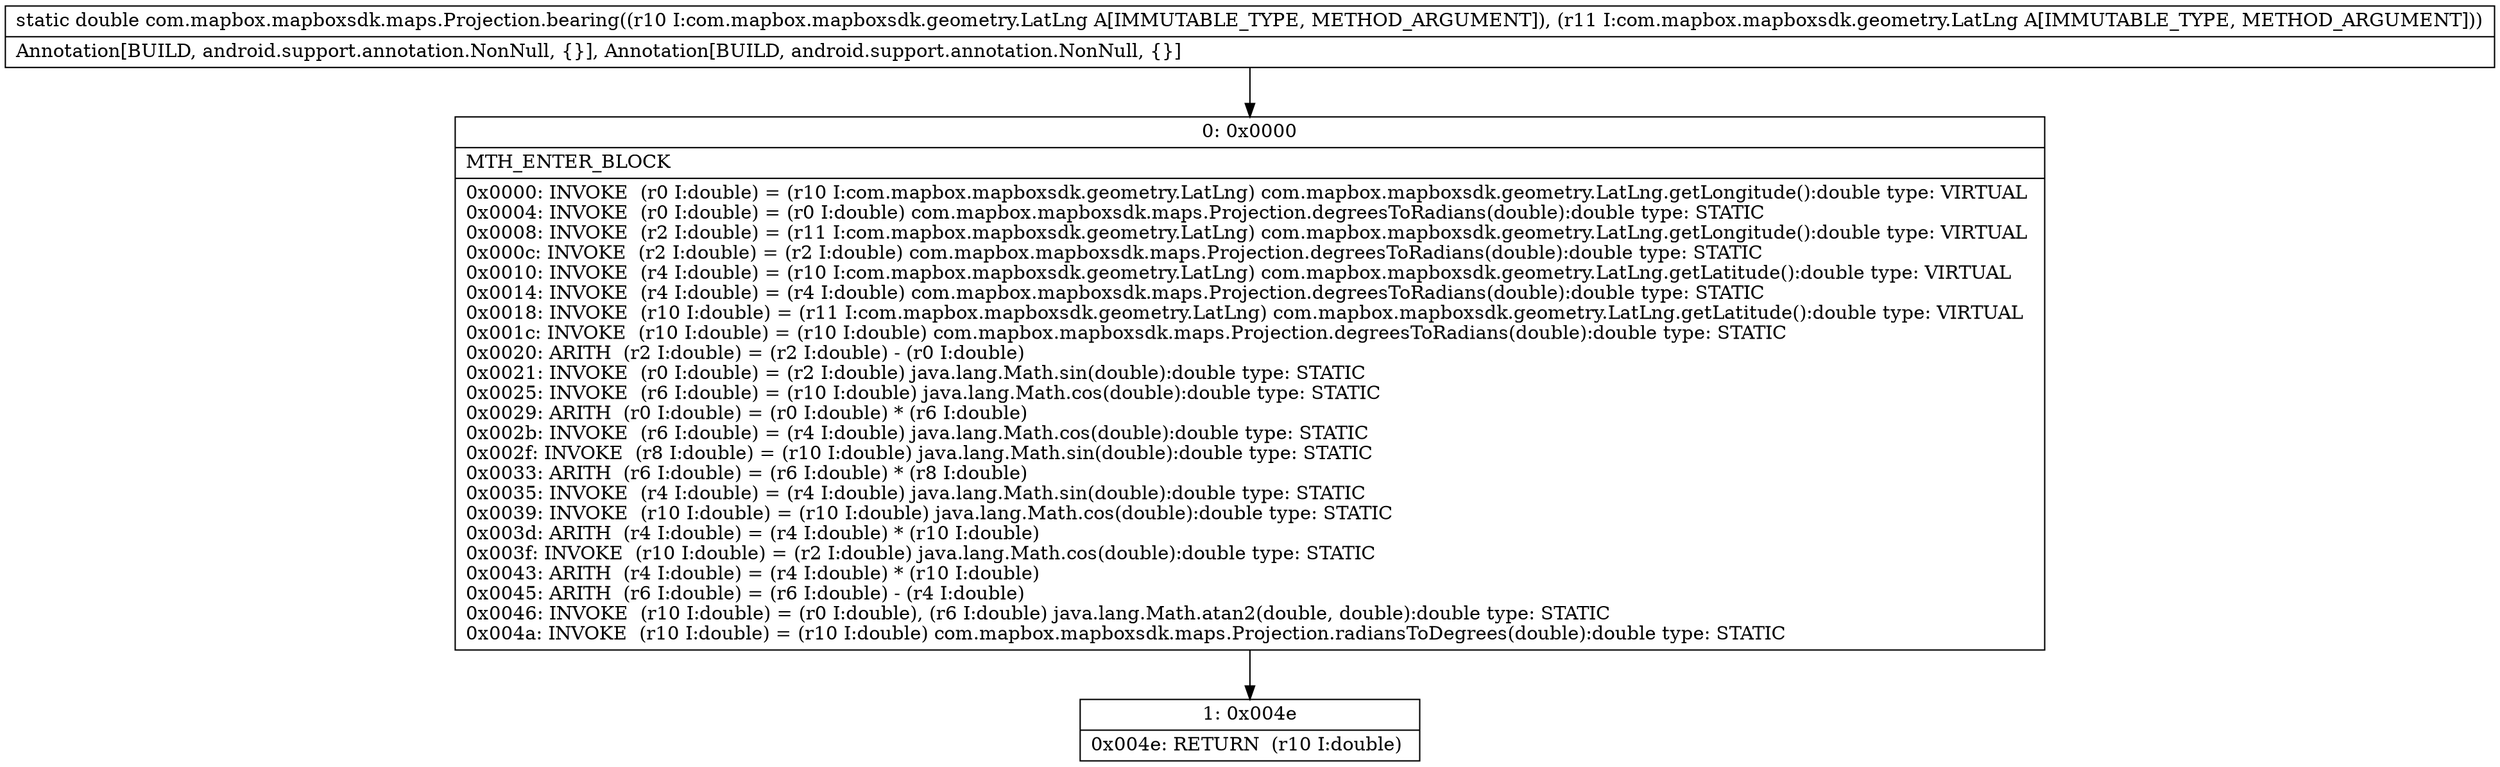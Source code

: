 digraph "CFG forcom.mapbox.mapboxsdk.maps.Projection.bearing(Lcom\/mapbox\/mapboxsdk\/geometry\/LatLng;Lcom\/mapbox\/mapboxsdk\/geometry\/LatLng;)D" {
Node_0 [shape=record,label="{0\:\ 0x0000|MTH_ENTER_BLOCK\l|0x0000: INVOKE  (r0 I:double) = (r10 I:com.mapbox.mapboxsdk.geometry.LatLng) com.mapbox.mapboxsdk.geometry.LatLng.getLongitude():double type: VIRTUAL \l0x0004: INVOKE  (r0 I:double) = (r0 I:double) com.mapbox.mapboxsdk.maps.Projection.degreesToRadians(double):double type: STATIC \l0x0008: INVOKE  (r2 I:double) = (r11 I:com.mapbox.mapboxsdk.geometry.LatLng) com.mapbox.mapboxsdk.geometry.LatLng.getLongitude():double type: VIRTUAL \l0x000c: INVOKE  (r2 I:double) = (r2 I:double) com.mapbox.mapboxsdk.maps.Projection.degreesToRadians(double):double type: STATIC \l0x0010: INVOKE  (r4 I:double) = (r10 I:com.mapbox.mapboxsdk.geometry.LatLng) com.mapbox.mapboxsdk.geometry.LatLng.getLatitude():double type: VIRTUAL \l0x0014: INVOKE  (r4 I:double) = (r4 I:double) com.mapbox.mapboxsdk.maps.Projection.degreesToRadians(double):double type: STATIC \l0x0018: INVOKE  (r10 I:double) = (r11 I:com.mapbox.mapboxsdk.geometry.LatLng) com.mapbox.mapboxsdk.geometry.LatLng.getLatitude():double type: VIRTUAL \l0x001c: INVOKE  (r10 I:double) = (r10 I:double) com.mapbox.mapboxsdk.maps.Projection.degreesToRadians(double):double type: STATIC \l0x0020: ARITH  (r2 I:double) = (r2 I:double) \- (r0 I:double) \l0x0021: INVOKE  (r0 I:double) = (r2 I:double) java.lang.Math.sin(double):double type: STATIC \l0x0025: INVOKE  (r6 I:double) = (r10 I:double) java.lang.Math.cos(double):double type: STATIC \l0x0029: ARITH  (r0 I:double) = (r0 I:double) * (r6 I:double) \l0x002b: INVOKE  (r6 I:double) = (r4 I:double) java.lang.Math.cos(double):double type: STATIC \l0x002f: INVOKE  (r8 I:double) = (r10 I:double) java.lang.Math.sin(double):double type: STATIC \l0x0033: ARITH  (r6 I:double) = (r6 I:double) * (r8 I:double) \l0x0035: INVOKE  (r4 I:double) = (r4 I:double) java.lang.Math.sin(double):double type: STATIC \l0x0039: INVOKE  (r10 I:double) = (r10 I:double) java.lang.Math.cos(double):double type: STATIC \l0x003d: ARITH  (r4 I:double) = (r4 I:double) * (r10 I:double) \l0x003f: INVOKE  (r10 I:double) = (r2 I:double) java.lang.Math.cos(double):double type: STATIC \l0x0043: ARITH  (r4 I:double) = (r4 I:double) * (r10 I:double) \l0x0045: ARITH  (r6 I:double) = (r6 I:double) \- (r4 I:double) \l0x0046: INVOKE  (r10 I:double) = (r0 I:double), (r6 I:double) java.lang.Math.atan2(double, double):double type: STATIC \l0x004a: INVOKE  (r10 I:double) = (r10 I:double) com.mapbox.mapboxsdk.maps.Projection.radiansToDegrees(double):double type: STATIC \l}"];
Node_1 [shape=record,label="{1\:\ 0x004e|0x004e: RETURN  (r10 I:double) \l}"];
MethodNode[shape=record,label="{static double com.mapbox.mapboxsdk.maps.Projection.bearing((r10 I:com.mapbox.mapboxsdk.geometry.LatLng A[IMMUTABLE_TYPE, METHOD_ARGUMENT]), (r11 I:com.mapbox.mapboxsdk.geometry.LatLng A[IMMUTABLE_TYPE, METHOD_ARGUMENT]))  | Annotation[BUILD, android.support.annotation.NonNull, \{\}], Annotation[BUILD, android.support.annotation.NonNull, \{\}]\l}"];
MethodNode -> Node_0;
Node_0 -> Node_1;
}

